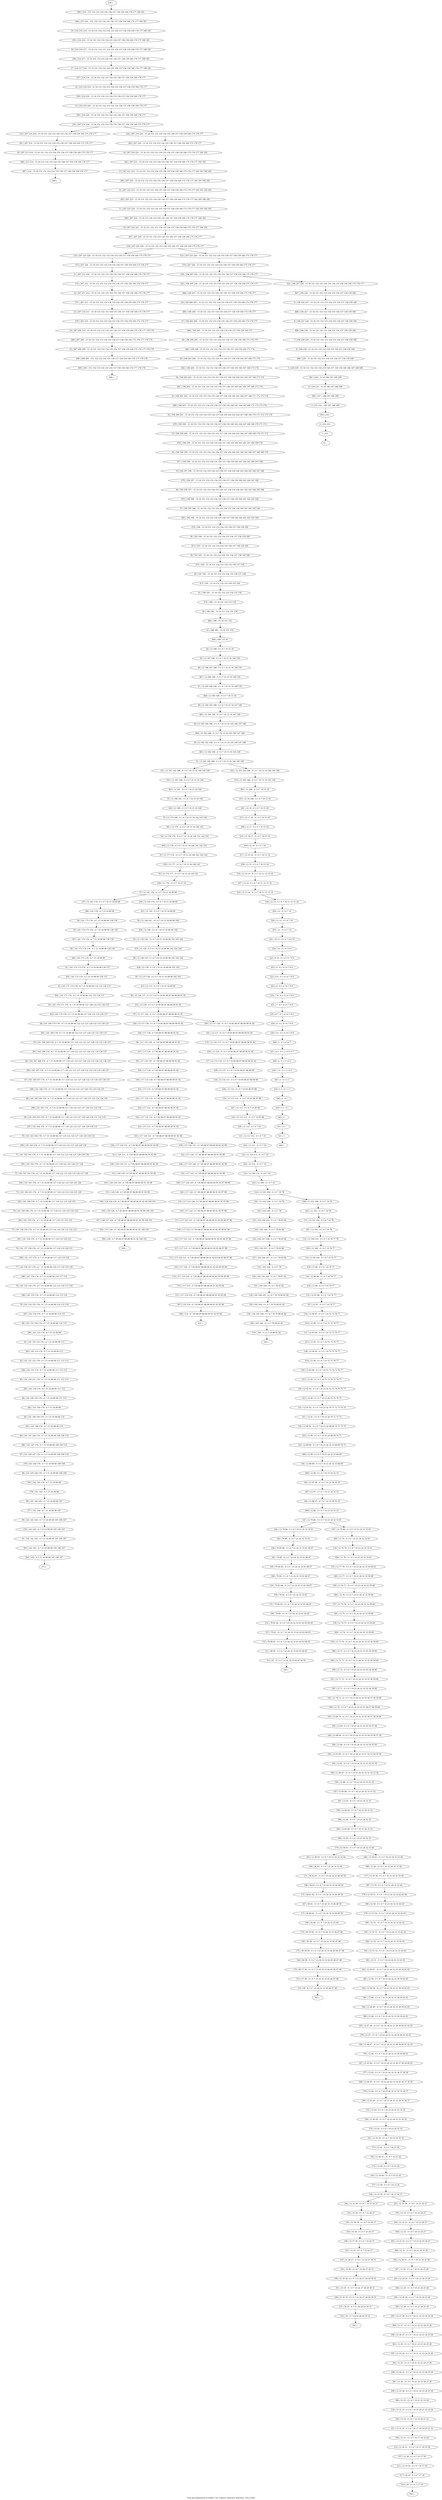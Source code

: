 digraph G {
graph [label="Tree-decomposition of width 3 for register allocator (function _test_start)"]
0[label="0 | : "];
1[label="1 | 233 : "];
2[label="2 | 232 233 : "];
3[label="3 | 231 232 : 186 187 188 189 "];
4[label="4 | 230 231 : 15 16 186 187 188 189 "];
5[label="5 | 229 230 : 15 16 151 152 153 154 155 156 157 158 159 160 186 187 188 189 "];
6[label="6 | 194 229 : 15 16 151 152 153 154 155 156 157 158 159 160 "];
7[label="7 | 194 228 229 : 15 16 151 152 153 154 155 156 157 158 159 160 "];
8[label="8 | 194 227 228 : 15 16 151 152 153 154 155 156 157 158 159 160 "];
9[label="9 | 194 226 227 : 15 16 151 152 153 154 155 156 157 158 159 160 "];
10[label="10 | 207 224 225 : 15 16 151 152 153 154 155 156 157 158 159 160 175 176 177 184 185 "];
11[label="11 | 207 223 224 : 15 16 151 152 153 154 155 156 157 158 159 160 175 176 177 182 183 184 185 "];
12[label="12 | 207 222 223 : 15 16 151 152 153 154 155 156 157 158 159 160 175 176 177 182 183 184 185 "];
13[label="13 | 207 221 222 : 15 16 151 152 153 154 155 156 157 158 159 160 175 176 177 182 183 184 185 "];
14[label="14 | 207 220 221 : 15 16 151 152 153 154 155 156 157 158 159 160 175 176 177 182 183 "];
15[label="15 | 214 219 220 : 15 16 151 152 153 154 155 156 157 158 159 160 176 177 "];
16[label="16 | 214 218 219 : 15 16 151 152 153 154 155 156 157 158 159 160 176 177 "];
17[label="17 | 214 217 218 : 15 16 151 152 153 154 155 156 157 158 159 160 176 177 180 181 "];
18[label="18 | 214 216 217 : 15 16 151 152 153 154 155 156 157 158 159 160 176 177 180 181 "];
19[label="19 | 214 215 216 : 15 16 151 152 153 154 155 156 157 158 159 160 176 177 180 181 "];
20[label="20 | 207 213 214 : 15 16 151 152 153 154 155 156 157 158 159 160 175 176 177 "];
21[label="21 | 207 212 226 : 15 16 151 152 153 154 155 156 157 158 159 160 175 176 177 "];
22[label="22 | 207 211 212 : 15 16 151 152 153 154 155 156 157 158 159 160 175 176 177 "];
23[label="23 | 207 210 211 : 15 16 151 152 153 154 155 156 157 158 159 160 175 176 177 "];
24[label="24 | 207 209 210 : 15 16 151 152 153 154 155 156 157 158 159 160 175 176 177 178 179 "];
25[label="25 | 207 208 209 : 15 16 151 152 153 154 155 156 157 158 159 160 175 176 177 178 179 "];
26[label="26 | 194 206 207 : 15 16 151 152 153 154 155 156 157 158 159 160 175 176 177 "];
27[label="27 | 194 205 206 : 15 16 151 152 153 154 155 156 157 158 159 160 175 176 177 "];
28[label="28 | 194 204 205 : 15 16 151 152 153 154 155 156 157 158 159 160 173 174 175 "];
29[label="29 | 194 203 204 : 15 16 151 152 153 154 155 156 157 158 159 160 167 168 173 174 "];
30[label="30 | 194 202 203 : 15 16 151 152 153 154 155 156 157 158 159 160 163 164 167 168 173 174 "];
31[label="31 | 194 201 202 : 15 16 151 152 153 154 155 156 157 158 159 160 163 164 167 168 171 172 173 174 "];
32[label="32 | 194 200 201 : 15 16 151 152 153 154 155 156 157 158 159 160 163 164 167 168 169 170 171 172 173 174 "];
33[label="33 | 194 199 200 : 15 16 151 152 153 154 155 156 157 158 159 160 163 164 167 168 169 170 171 172 "];
34[label="34 | 194 198 199 : 15 16 151 152 153 154 155 156 157 158 159 160 163 164 165 166 167 168 169 170 "];
35[label="35 | 194 197 198 : 15 16 151 152 153 154 155 156 157 158 159 160 163 164 165 166 167 168 "];
36[label="36 | 194 196 197 : 15 16 151 152 153 154 155 156 157 158 159 160 161 162 163 164 165 166 "];
37[label="37 | 194 195 196 : 15 16 151 152 153 154 155 156 157 158 159 160 161 162 163 164 "];
38[label="38 | 193 194 : 15 16 151 152 153 154 155 156 157 158 159 160 "];
39[label="39 | 192 193 : 15 16 151 152 153 154 155 156 157 158 159 160 "];
40[label="40 | 191 192 : 15 16 151 152 153 154 155 156 157 158 "];
41[label="41 | 190 191 : 15 16 151 152 153 154 155 156 "];
42[label="42 | 189 190 : 15 16 151 152 153 154 "];
43[label="43 | 188 189 : 15 16 151 152 "];
44[label="44 | 12 188 : 0 1 6 7 10 15 16 "];
45[label="45 | 12 187 188 : 0 1 6 7 10 15 16 149 150 "];
46[label="46 | 12 186 187 188 : 0 1 6 7 10 15 16 149 150 "];
47[label="47 | 12 185 186 188 : 0 1 6 7 10 15 16 149 150 "];
48[label="48 | 12 184 185 188 : 0 1 6 7 10 15 16 147 148 "];
49[label="49 | 12 183 184 188 : 0 1 6 7 10 15 16 145 146 147 148 "];
50[label="50 | 12 182 183 188 : 0 1 6 7 10 15 16 145 146 147 148 "];
51[label="51 | 12 181 182 188 : 0 1 6 7 10 15 16 144 145 146 "];
52[label="52 | 12 180 181 : 0 1 6 7 10 15 16 144 "];
53[label="53 | 12 179 180 : 0 1 6 7 10 15 16 142 143 144 "];
54[label="54 | 12 178 179 : 0 1 6 7 10 15 16 140 141 142 143 "];
55[label="55 | 12 177 178 : 0 1 6 7 10 15 16 140 141 142 143 "];
56[label="56 | 12 176 177 : 0 1 6 7 10 15 16 140 141 "];
57[label="57 | 12 141 176 : 0 1 6 7 10 15 16 89 90 "];
58[label="58 | 141 175 176 : 6 7 15 16 89 90 138 139 "];
59[label="59 | 141 174 175 176 : 6 7 15 16 89 90 138 139 "];
60[label="60 | 141 173 174 176 : 6 7 15 16 89 90 138 139 "];
61[label="61 | 141 172 173 176 : 6 7 15 16 89 90 136 137 "];
62[label="62 | 141 171 172 176 : 6 7 15 16 89 90 132 133 136 137 "];
63[label="63 | 141 170 171 176 : 6 7 15 16 89 90 127 128 132 133 136 137 "];
64[label="64 | 141 169 170 176 : 6 7 15 16 89 90 122 123 127 128 132 133 136 137 "];
65[label="65 | 141 168 169 176 : 6 7 15 16 89 90 117 118 122 123 127 128 132 133 136 137 "];
66[label="66 | 141 167 168 176 : 6 7 15 16 89 90 117 118 122 123 127 128 132 133 134 135 136 137 "];
67[label="67 | 141 166 167 176 : 6 7 15 16 89 90 117 118 122 123 127 128 132 133 134 135 136 137 "];
68[label="68 | 141 165 166 176 : 6 7 15 16 89 90 117 118 122 123 127 128 131 132 133 134 135 "];
69[label="69 | 141 164 165 176 : 6 7 15 16 89 90 117 118 122 123 127 128 129 130 131 132 133 "];
70[label="70 | 141 163 164 176 : 6 7 15 16 89 90 117 118 122 123 127 128 129 130 131 "];
71[label="71 | 141 162 163 176 : 6 7 15 16 89 90 117 118 122 123 126 127 128 129 130 "];
72[label="72 | 141 161 162 176 : 6 7 15 16 89 90 117 118 122 123 124 125 126 127 128 "];
73[label="73 | 141 160 161 176 : 6 7 15 16 89 90 117 118 122 123 124 125 126 "];
74[label="74 | 141 159 160 176 : 6 7 15 16 89 90 117 118 121 122 123 124 125 "];
75[label="75 | 141 158 159 176 : 6 7 15 16 89 90 117 118 119 120 121 122 123 "];
76[label="76 | 141 157 158 176 : 6 7 15 16 89 90 117 118 119 120 121 "];
77[label="77 | 141 156 157 176 : 6 7 15 16 89 90 116 117 118 119 120 "];
78[label="78 | 141 155 156 176 : 6 7 15 16 89 90 114 115 116 117 118 "];
79[label="79 | 141 154 155 176 : 6 7 15 16 89 90 114 115 116 "];
80[label="80 | 141 153 154 176 : 6 7 15 16 89 90 114 115 "];
81[label="81 | 141 152 153 176 : 6 7 15 16 89 90 113 "];
82[label="82 | 141 151 152 176 : 6 7 15 16 89 90 111 112 113 "];
83[label="83 | 141 150 151 176 : 6 7 15 16 89 90 111 112 113 "];
84[label="84 | 141 149 150 176 : 6 7 15 16 89 90 111 112 "];
85[label="85 | 141 148 149 176 : 6 7 15 16 89 90 110 "];
86[label="86 | 141 147 148 176 : 6 7 15 16 89 90 108 109 110 "];
87[label="87 | 141 146 147 176 : 6 7 15 16 89 90 108 109 110 "];
88[label="88 | 141 145 146 176 : 6 7 15 16 89 90 108 109 "];
89[label="89 | 141 144 145 : 6 7 15 16 89 90 107 "];
90[label="90 | 141 143 144 : 6 7 15 16 89 90 105 106 107 "];
91[label="91 | 141 142 143 : 6 7 15 16 89 90 105 106 107 "];
92[label="92 | 12 140 141 : 0 1 6 7 10 15 16 89 90 104 "];
93[label="93 | 12 139 140 : 0 1 6 7 10 15 16 89 90 102 103 104 "];
94[label="94 | 12 138 139 : 0 1 6 7 10 15 16 89 90 102 103 104 "];
95[label="95 | 12 137 138 : 0 1 6 7 10 15 16 89 90 102 103 "];
96[label="96 | 12 136 137 : 0 1 6 7 10 15 16 85 86 87 88 89 90 91 92 "];
97[label="97 | 12 117 136 : 0 1 6 7 10 85 86 87 88 89 90 91 92 "];
98[label="98 | 117 135 136 : 6 7 85 86 87 88 89 90 91 92 "];
99[label="99 | 117 134 135 : 6 7 85 86 87 88 89 90 91 92 "];
100[label="100 | 117 133 134 : 6 7 85 86 87 88 89 90 91 92 "];
101[label="101 | 117 132 133 : 6 7 85 86 87 88 89 90 91 92 "];
102[label="102 | 117 131 132 : 6 7 85 86 87 88 89 90 91 92 "];
103[label="103 | 117 126 131 : 6 7 85 86 87 88 89 90 91 92 99 "];
104[label="104 | 126 130 131 : 6 7 85 86 87 88 89 90 91 92 99 "];
105[label="105 | 126 129 130 : 6 7 85 86 87 88 89 90 91 92 99 "];
106[label="106 | 126 128 129 : 6 7 85 86 87 88 89 90 91 92 99 100 101 "];
107[label="107 | 126 127 128 : 6 7 85 86 87 88 89 90 91 92 99 100 101 "];
108[label="108 | 117 125 126 : 6 7 85 86 87 88 89 90 91 92 99 "];
109[label="109 | 117 124 125 : 6 7 85 86 87 88 89 90 91 92 97 98 99 "];
110[label="110 | 117 123 124 : 6 7 85 86 87 88 89 90 91 92 97 98 "];
111[label="111 | 117 122 123 : 6 7 85 86 87 88 89 90 91 92 95 96 97 98 "];
112[label="112 | 117 121 122 : 6 7 85 86 87 88 89 90 91 92 95 96 97 98 "];
113[label="113 | 117 120 121 : 6 7 85 86 87 88 89 90 91 92 93 94 95 96 97 98 "];
114[label="114 | 117 119 120 : 6 7 85 86 87 88 89 90 91 92 93 94 95 96 "];
115[label="115 | 117 118 119 : 6 7 85 86 87 88 89 90 91 92 93 94 "];
116[label="116 | 12 116 117 : 0 1 6 7 10 85 86 87 88 89 90 91 92 "];
117[label="117 | 12 115 116 : 0 1 6 7 10 85 86 87 88 89 90 91 92 "];
118[label="118 | 12 114 115 : 0 1 6 7 10 85 86 87 88 89 90 "];
119[label="119 | 12 113 114 : 0 1 6 7 10 85 86 87 88 "];
120[label="120 | 12 112 113 : 0 1 6 7 10 85 86 "];
121[label="121 | 12 111 112 : 0 1 6 7 10 "];
122[label="122 | 12 110 111 : 0 1 6 7 10 "];
123[label="123 | 12 109 110 : 0 1 6 7 10 "];
124[label="124 | 12 102 109 : 0 1 6 7 10 78 "];
125[label="125 | 102 108 109 : 0 1 6 7 78 83 84 "];
126[label="126 | 102 107 108 : 0 1 6 7 78 83 84 "];
127[label="127 | 102 106 107 : 0 1 6 7 78 83 84 "];
128[label="128 | 102 105 106 : 0 1 6 7 78 81 82 "];
129[label="129 | 102 104 105 : 0 1 6 7 78 79 80 81 82 "];
130[label="130 | 102 103 104 : 0 1 6 7 78 79 80 81 82 "];
131[label="131 | 12 101 102 : 0 1 6 7 10 78 "];
132[label="132 | 12 100 101 : 0 1 6 7 10 76 77 78 "];
133[label="133 | 12 99 100 : 0 1 6 7 10 76 77 "];
134[label="134 | 12 98 99 : 0 1 6 7 10 76 77 "];
135[label="135 | 12 97 98 : 0 1 6 7 10 76 77 "];
136[label="136 | 12 96 97 : 0 1 6 7 10 72 73 76 77 "];
137[label="137 | 12 95 96 : 0 1 6 7 10 72 73 76 77 "];
138[label="138 | 12 94 95 : 0 1 6 7 10 72 73 76 77 "];
139[label="139 | 12 93 94 : 0 1 6 7 10 72 73 74 75 76 77 "];
140[label="140 | 12 92 93 : 0 1 6 7 10 23 24 72 73 74 75 76 77 "];
141[label="141 | 12 91 92 : 0 1 6 7 10 23 24 70 71 72 73 74 75 "];
142[label="142 | 12 90 91 : 0 1 6 7 10 23 24 68 69 70 71 72 73 "];
143[label="143 | 12 89 90 : 0 1 6 7 10 23 24 32 33 68 69 70 71 "];
144[label="144 | 12 88 89 : 0 1 6 7 10 23 24 32 33 68 69 "];
145[label="145 | 12 87 88 : 0 1 6 7 10 23 24 32 33 "];
146[label="146 | 12 86 87 : 0 1 6 7 10 23 24 32 33 "];
147[label="147 | 12 79 86 : 0 1 6 7 10 23 24 32 33 61 "];
148[label="148 | 79 85 86 : 0 1 6 7 23 24 32 33 61 66 67 "];
149[label="149 | 79 84 85 : 0 1 6 7 23 24 32 33 61 66 67 "];
150[label="150 | 79 83 84 : 0 1 6 7 23 24 32 33 61 66 67 "];
151[label="151 | 79 82 83 : 0 1 6 7 23 24 32 33 61 64 65 "];
152[label="152 | 79 81 82 : 0 1 6 7 23 24 32 33 61 62 63 64 65 "];
153[label="153 | 79 80 81 : 0 1 6 7 23 24 32 33 61 62 63 64 65 "];
154[label="154 | 12 78 79 : 0 1 6 7 10 23 24 32 33 61 "];
155[label="155 | 12 77 78 : 0 1 6 7 10 23 24 32 33 59 60 61 "];
156[label="156 | 12 76 77 : 0 1 6 7 10 23 24 32 33 59 60 "];
157[label="157 | 12 75 76 : 0 1 6 7 10 23 24 32 33 59 60 "];
158[label="158 | 12 74 75 : 0 1 6 7 10 23 24 32 33 59 60 "];
159[label="159 | 12 73 74 : 0 1 6 7 10 23 24 32 33 55 56 59 60 "];
160[label="160 | 12 72 73 : 0 1 6 7 10 23 24 32 33 55 56 59 60 "];
161[label="161 | 12 71 72 : 0 1 6 7 10 23 24 32 33 55 56 59 60 "];
162[label="162 | 12 70 71 : 0 1 6 7 10 23 24 32 33 55 56 57 58 59 60 "];
163[label="163 | 12 69 70 : 0 1 6 7 10 23 24 32 33 55 56 57 58 59 60 "];
164[label="164 | 12 68 69 : 0 1 6 7 10 23 24 32 33 53 54 55 56 57 58 "];
165[label="165 | 12 67 68 : 0 1 6 7 10 23 24 32 33 51 52 53 54 55 56 "];
166[label="166 | 12 66 67 : 0 1 6 7 10 23 24 32 33 51 52 53 54 "];
167[label="167 | 12 65 66 : 0 1 6 7 10 23 24 32 33 51 52 "];
168[label="168 | 12 64 65 : 0 1 6 7 10 23 24 32 33 "];
169[label="169 | 12 63 64 : 0 1 6 7 10 23 24 32 33 "];
170[label="170 | 12 56 63 : 0 1 6 7 10 23 24 32 33 44 "];
171[label="171 | 56 62 63 : 0 1 6 7 23 24 32 33 44 49 50 "];
172[label="172 | 56 61 62 : 0 1 6 7 23 24 32 33 44 49 50 "];
173[label="173 | 56 60 61 : 0 1 6 7 23 24 32 33 44 49 50 "];
174[label="174 | 56 59 60 : 0 1 6 7 23 24 32 33 44 47 48 "];
175[label="175 | 56 58 59 : 0 1 6 7 23 24 32 33 44 45 46 47 48 "];
176[label="176 | 56 57 58 : 0 1 6 7 23 24 32 33 44 45 46 47 48 "];
177[label="177 | 12 55 56 : 0 1 6 7 10 23 24 32 33 44 "];
178[label="178 | 12 54 55 : 0 1 6 7 10 23 24 32 33 42 43 44 "];
179[label="179 | 12 53 54 : 0 1 6 7 10 23 24 32 33 42 43 "];
180[label="180 | 12 52 53 : 0 1 6 7 10 23 24 32 33 42 43 "];
181[label="181 | 12 51 52 : 0 1 6 7 10 23 24 32 33 42 43 "];
182[label="182 | 12 50 51 : 0 1 6 7 10 23 24 32 33 38 39 42 43 "];
183[label="183 | 12 49 50 : 0 1 6 7 10 23 24 32 33 38 39 42 43 "];
184[label="184 | 12 48 49 : 0 1 6 7 10 23 24 32 33 38 39 42 43 "];
185[label="185 | 12 47 48 : 0 1 6 7 10 23 24 32 33 38 39 40 41 42 43 "];
186[label="186 | 12 46 47 : 0 1 6 7 10 23 24 32 33 38 39 40 41 42 43 "];
187[label="187 | 12 45 46 : 0 1 6 7 10 23 24 32 33 36 37 38 39 40 41 "];
188[label="188 | 12 44 45 : 0 1 6 7 10 23 24 32 33 34 35 36 37 38 39 "];
189[label="189 | 12 43 44 : 0 1 6 7 10 23 24 32 33 34 35 36 37 "];
190[label="190 | 12 42 43 : 0 1 6 7 10 23 24 32 33 34 35 "];
191[label="191 | 12 41 42 : 0 1 6 7 10 23 24 32 33 "];
192[label="192 | 12 40 41 : 0 1 6 7 10 23 24 "];
193[label="193 | 12 39 40 : 0 1 6 7 10 23 24 "];
194[label="194 | 12 33 39 : 0 1 6 7 10 23 24 27 "];
195[label="195 | 33 38 39 : 0 1 6 7 23 24 27 "];
196[label="196 | 33 37 38 : 0 1 6 7 23 24 27 "];
197[label="197 | 33 36 37 : 0 1 6 7 23 24 27 30 31 "];
198[label="198 | 33 35 36 : 0 1 6 7 23 24 27 28 29 30 31 "];
199[label="199 | 33 34 35 : 0 1 6 7 23 24 27 28 29 30 31 "];
200[label="200 | 12 32 33 : 0 1 6 7 10 23 24 27 "];
201[label="201 | 12 31 32 : 0 1 6 7 10 23 24 25 26 27 "];
202[label="202 | 12 30 31 : 0 1 6 7 10 23 24 25 26 "];
203[label="203 | 12 29 30 : 0 1 6 7 10 23 24 25 26 "];
204[label="204 | 12 28 29 : 0 1 6 7 10 23 24 25 26 "];
205[label="205 | 12 27 28 : 0 1 6 7 10 21 22 23 24 25 26 "];
206[label="206 | 12 26 27 : 0 1 6 7 10 21 22 23 24 25 26 "];
207[label="207 | 12 25 26 : 0 1 6 7 10 21 22 23 24 25 26 "];
208[label="208 | 12 24 25 : 0 1 6 7 10 21 22 23 24 25 26 "];
209[label="209 | 12 23 24 : 0 1 6 7 10 21 22 23 24 25 26 "];
210[label="210 | 12 22 23 : 0 1 6 7 10 19 20 21 22 23 24 "];
211[label="211 | 12 21 22 : 0 1 6 7 10 17 18 19 20 21 22 "];
212[label="212 | 12 20 21 : 0 1 6 7 10 17 18 19 20 "];
213[label="213 | 12 19 20 : 0 1 6 7 10 17 18 "];
214[label="214 | 12 18 188 : 0 1 6 7 10 15 16 "];
215[label="215 | 12 17 18 : 0 1 6 7 10 15 16 "];
216[label="216 | 12 16 17 : 0 1 6 7 10 15 16 "];
217[label="217 | 12 15 16 : 0 1 6 7 10 13 14 "];
218[label="218 | 12 14 15 : 0 1 6 7 10 11 12 13 14 "];
219[label="219 | 12 13 14 : 0 1 6 7 10 11 12 13 14 "];
220[label="220 | 11 12 : 0 1 6 7 10 "];
221[label="221 | 10 11 : 0 1 6 7 8 9 10 "];
222[label="222 | 9 10 : 0 1 4 5 6 7 8 9 "];
223[label="223 | 8 9 : 0 1 4 5 6 7 8 9 "];
224[label="224 | 7 8 : 0 1 4 5 6 7 8 9 "];
225[label="225 | 6 7 : 0 1 4 5 6 7 8 9 "];
226[label="226 | 5 6 : 0 1 4 5 6 7 8 9 "];
227[label="227 | 4 5 : 0 1 2 3 4 5 6 7 "];
228[label="228 | 3 4 : 0 1 2 3 4 5 "];
229[label="229 | 2 3 : 0 1 2 3 "];
230[label="230 | 1 2 : 0 1 "];
231[label="231 | 0 1 : "];
232[label="232 | 207 214 220 : 15 16 151 152 153 154 155 156 157 158 159 160 175 176 177 "];
233[label="233 | 207 214 220 : 15 16 151 152 153 154 155 156 157 158 159 160 175 176 177 "];
234[label="234 | 207 225 226 : 15 16 151 152 153 154 155 156 157 158 159 160 175 176 177 "];
235[label="235 | 207 225 226 : 15 16 151 152 153 154 155 156 157 158 159 160 175 176 177 "];
236[label="236 | 194 207 226 : 15 16 151 152 153 154 155 156 157 158 159 160 175 176 177 "];
237[label="237 | 12 141 176 : 0 1 6 7 10 15 16 89 90 "];
238[label="238 | 117 126 131 : 6 7 85 86 87 88 89 90 91 92 99 "];
239[label="239 | 117 126 131 : 6 7 85 86 87 88 89 90 91 92 99 "];
240[label="240 | 12 117 136 : 0 1 6 7 10 85 86 87 88 89 90 91 92 "];
241[label="241 | 12 102 109 : 0 1 6 7 10 78 "];
242[label="242 | 12 79 86 : 0 1 6 7 10 23 24 32 33 61 "];
243[label="243 | 12 56 63 : 0 1 6 7 10 23 24 32 33 44 "];
244[label="244 | 12 33 39 : 0 1 6 7 10 23 24 27 "];
245[label="245 | 12 33 39 : 0 1 6 7 10 23 24 27 "];
246[label="246 | 12 56 63 : 0 1 6 7 10 23 24 32 33 44 "];
247[label="247 | 12 79 86 : 0 1 6 7 10 23 24 32 33 61 "];
248[label="248 | 12 102 109 : 0 1 6 7 10 78 "];
249[label="249 | 12 117 136 : 0 1 6 7 10 85 86 87 88 89 90 91 92 "];
250[label="250 | 12 141 176 : 0 1 6 7 10 15 16 89 90 "];
251[label="251 | 12 181 182 188 : 0 1 6 7 10 15 16 144 145 146 "];
252[label="252 | 12 181 182 188 : 0 1 6 7 10 15 16 144 145 146 "];
253[label="253 | 194 207 226 : 15 16 151 152 153 154 155 156 157 158 159 160 175 176 177 "];
254[label="254 | : "];
255[label="255 | 214 216 : 15 16 151 152 153 154 155 156 157 158 159 160 176 177 180 181 "];
256[label="256 | 214 217 : 15 16 151 152 153 154 155 156 157 158 159 160 176 177 180 181 "];
257[label="257 | 214 218 : 15 16 151 152 153 154 155 156 157 158 159 160 176 177 "];
258[label="258 | 214 219 : 15 16 151 152 153 154 155 156 157 158 159 160 176 177 "];
259[label="259 | 214 220 : 15 16 151 152 153 154 155 156 157 158 159 160 176 177 "];
260[label="260 | : "];
261[label="261 | 207 214 : 15 16 151 152 153 154 155 156 157 158 159 160 175 176 177 "];
262[label="262 | 207 220 : 15 16 151 152 153 154 155 156 157 158 159 160 175 176 177 "];
263[label="263 | 207 221 : 15 16 151 152 153 154 155 156 157 158 159 160 175 176 177 182 183 "];
264[label="264 | 207 222 : 15 16 151 152 153 154 155 156 157 158 159 160 175 176 177 182 183 184 185 "];
265[label="265 | 207 223 : 15 16 151 152 153 154 155 156 157 158 159 160 175 176 177 182 183 184 185 "];
266[label="266 | 207 224 : 15 16 151 152 153 154 155 156 157 158 159 160 175 176 177 184 185 "];
267[label="267 | 207 225 : 15 16 151 152 153 154 155 156 157 158 159 160 175 176 177 "];
268[label="268 | : "];
269[label="269 | 207 209 : 15 16 151 152 153 154 155 156 157 158 159 160 175 176 177 178 179 "];
270[label="270 | 207 210 : 15 16 151 152 153 154 155 156 157 158 159 160 175 176 177 "];
271[label="271 | 207 211 : 15 16 151 152 153 154 155 156 157 158 159 160 175 176 177 "];
272[label="272 | 207 212 : 15 16 151 152 153 154 155 156 157 158 159 160 175 176 177 "];
273[label="273 | 207 226 : 15 16 151 152 153 154 155 156 157 158 159 160 175 176 177 "];
274[label="274 | 207 226 : 15 16 151 152 153 154 155 156 157 158 159 160 175 176 177 "];
275[label="275 | : "];
276[label="276 | 141 143 : 6 7 15 16 89 90 105 106 107 "];
277[label="277 | 141 144 : 6 7 15 16 89 90 107 "];
278[label="278 | 141 145 : 6 7 15 16 89 90 "];
279[label="279 | 141 146 176 : 6 7 15 16 89 90 108 109 "];
280[label="280 | 141 147 176 : 6 7 15 16 89 90 108 109 110 "];
281[label="281 | 141 148 176 : 6 7 15 16 89 90 110 "];
282[label="282 | 141 149 176 : 6 7 15 16 89 90 "];
283[label="283 | 141 150 176 : 6 7 15 16 89 90 111 112 "];
284[label="284 | 141 151 176 : 6 7 15 16 89 90 111 112 113 "];
285[label="285 | 141 152 176 : 6 7 15 16 89 90 113 "];
286[label="286 | 141 153 176 : 6 7 15 16 89 90 "];
287[label="287 | 141 154 176 : 6 7 15 16 89 90 114 115 "];
288[label="288 | 141 155 176 : 6 7 15 16 89 90 114 115 116 "];
289[label="289 | 141 156 176 : 6 7 15 16 89 90 116 117 118 "];
290[label="290 | 141 157 176 : 6 7 15 16 89 90 117 118 119 120 "];
291[label="291 | 141 158 176 : 6 7 15 16 89 90 117 118 119 120 121 "];
292[label="292 | 141 159 176 : 6 7 15 16 89 90 117 118 121 122 123 "];
293[label="293 | 141 160 176 : 6 7 15 16 89 90 117 118 122 123 124 125 "];
294[label="294 | 141 161 176 : 6 7 15 16 89 90 117 118 122 123 124 125 126 "];
295[label="295 | 141 162 176 : 6 7 15 16 89 90 117 118 122 123 126 127 128 "];
296[label="296 | 141 163 176 : 6 7 15 16 89 90 117 118 122 123 127 128 129 130 "];
297[label="297 | 141 164 176 : 6 7 15 16 89 90 117 118 122 123 127 128 129 130 131 "];
298[label="298 | 141 165 176 : 6 7 15 16 89 90 117 118 122 123 127 128 131 132 133 "];
299[label="299 | 141 166 176 : 6 7 15 16 89 90 117 118 122 123 127 128 132 133 134 135 "];
300[label="300 | 141 167 176 : 6 7 15 16 89 90 117 118 122 123 127 128 132 133 134 135 136 137 "];
301[label="301 | 141 168 176 : 6 7 15 16 89 90 117 118 122 123 127 128 132 133 136 137 "];
302[label="302 | 141 169 176 : 6 7 15 16 89 90 122 123 127 128 132 133 136 137 "];
303[label="303 | 141 170 176 : 6 7 15 16 89 90 127 128 132 133 136 137 "];
304[label="304 | 141 171 176 : 6 7 15 16 89 90 132 133 136 137 "];
305[label="305 | 141 172 176 : 6 7 15 16 89 90 136 137 "];
306[label="306 | 141 173 176 : 6 7 15 16 89 90 "];
307[label="307 | 141 174 176 : 6 7 15 16 89 90 138 139 "];
308[label="308 | 141 176 : 6 7 15 16 89 90 "];
309[label="309 | : "];
310[label="310 | 126 128 : 6 7 85 86 87 88 89 90 91 92 99 100 101 "];
311[label="311 | 126 129 : 6 7 85 86 87 88 89 90 91 92 99 "];
312[label="312 | 126 130 : 6 7 85 86 87 88 89 90 91 92 99 "];
313[label="313 | 126 131 : 6 7 85 86 87 88 89 90 91 92 99 "];
314[label="314 | : "];
315[label="315 | 117 119 : 6 7 85 86 87 88 89 90 91 92 93 94 "];
316[label="316 | 117 120 : 6 7 85 86 87 88 89 90 91 92 93 94 95 96 "];
317[label="317 | 117 121 : 6 7 85 86 87 88 89 90 91 92 95 96 97 98 "];
318[label="318 | 117 122 : 6 7 85 86 87 88 89 90 91 92 95 96 97 98 "];
319[label="319 | 117 123 : 6 7 85 86 87 88 89 90 91 92 97 98 "];
320[label="320 | 117 124 : 6 7 85 86 87 88 89 90 91 92 97 98 "];
321[label="321 | 117 125 : 6 7 85 86 87 88 89 90 91 92 99 "];
322[label="322 | 117 126 : 6 7 85 86 87 88 89 90 91 92 99 "];
323[label="323 | 117 131 : 6 7 85 86 87 88 89 90 91 92 "];
324[label="324 | 117 132 : 6 7 85 86 87 88 89 90 91 92 "];
325[label="325 | 117 133 : 6 7 85 86 87 88 89 90 91 92 "];
326[label="326 | 117 134 : 6 7 85 86 87 88 89 90 91 92 "];
327[label="327 | 117 135 : 6 7 85 86 87 88 89 90 91 92 "];
328[label="328 | 117 136 : 6 7 85 86 87 88 89 90 91 92 "];
329[label="329 | : "];
330[label="330 | 102 104 : 0 1 6 7 78 79 80 81 82 "];
331[label="331 | 102 105 : 0 1 6 7 78 81 82 "];
332[label="332 | 102 106 : 0 1 6 7 78 "];
333[label="333 | 102 107 : 0 1 6 7 78 83 84 "];
334[label="334 | 102 108 : 0 1 6 7 78 83 84 "];
335[label="335 | 102 109 : 0 1 6 7 78 "];
336[label="336 | : "];
337[label="337 | 79 81 : 0 1 6 7 23 24 32 33 61 62 63 64 65 "];
338[label="338 | 79 82 : 0 1 6 7 23 24 32 33 61 64 65 "];
339[label="339 | 79 83 : 0 1 6 7 23 24 32 33 61 "];
340[label="340 | 79 84 : 0 1 6 7 23 24 32 33 61 66 67 "];
341[label="341 | 79 85 : 0 1 6 7 23 24 32 33 61 66 67 "];
342[label="342 | 79 86 : 0 1 6 7 23 24 32 33 61 "];
343[label="343 | : "];
344[label="344 | 56 58 : 0 1 6 7 23 24 32 33 44 45 46 47 48 "];
345[label="345 | 56 59 : 0 1 6 7 23 24 32 33 44 47 48 "];
346[label="346 | 56 60 : 0 1 6 7 23 24 32 33 44 "];
347[label="347 | 56 61 : 0 1 6 7 23 24 32 33 44 49 50 "];
348[label="348 | 56 62 : 0 1 6 7 23 24 32 33 44 49 50 "];
349[label="349 | 56 63 : 0 1 6 7 23 24 32 33 44 "];
350[label="350 | : "];
351[label="351 | 33 35 : 0 1 6 7 23 24 27 28 29 30 31 "];
352[label="352 | 33 36 : 0 1 6 7 23 24 27 30 31 "];
353[label="353 | 33 37 : 0 1 6 7 23 24 27 "];
354[label="354 | 33 38 : 0 1 6 7 23 24 27 "];
355[label="355 | 33 39 : 0 1 6 7 23 24 27 "];
356[label="356 | : "];
357[label="357 | 12 20 : 0 1 6 7 10 17 18 "];
358[label="358 | 12 21 : 0 1 6 7 10 17 18 19 20 "];
359[label="359 | 12 22 : 0 1 6 7 10 19 20 21 22 "];
360[label="360 | 12 23 : 0 1 6 7 10 21 22 23 24 "];
361[label="361 | 12 24 : 0 1 6 7 10 21 22 23 24 25 26 "];
362[label="362 | 12 25 : 0 1 6 7 10 21 22 23 24 25 26 "];
363[label="363 | 12 26 : 0 1 6 7 10 21 22 23 24 25 26 "];
364[label="364 | 12 27 : 0 1 6 7 10 21 22 23 24 25 26 "];
365[label="365 | 12 28 : 0 1 6 7 10 23 24 25 26 "];
366[label="366 | 12 29 : 0 1 6 7 10 23 24 25 26 "];
367[label="367 | 12 30 : 0 1 6 7 10 23 24 25 26 "];
368[label="368 | 12 31 : 0 1 6 7 10 23 24 25 26 "];
369[label="369 | 12 32 : 0 1 6 7 10 23 24 27 "];
370[label="370 | 12 33 : 0 1 6 7 10 23 24 27 "];
371[label="371 | 12 39 : 0 1 6 7 10 23 24 "];
372[label="372 | 12 40 : 0 1 6 7 10 23 24 "];
373[label="373 | 12 41 : 0 1 6 7 10 23 24 "];
374[label="374 | 12 42 : 0 1 6 7 10 23 24 32 33 "];
375[label="375 | 12 43 : 0 1 6 7 10 23 24 32 33 34 35 "];
376[label="376 | 12 44 : 0 1 6 7 10 23 24 32 33 34 35 36 37 "];
377[label="377 | 12 45 : 0 1 6 7 10 23 24 32 33 36 37 38 39 "];
378[label="378 | 12 46 : 0 1 6 7 10 23 24 32 33 38 39 40 41 "];
379[label="379 | 12 47 : 0 1 6 7 10 23 24 32 33 38 39 40 41 42 43 "];
380[label="380 | 12 48 : 0 1 6 7 10 23 24 32 33 38 39 42 43 "];
381[label="381 | 12 49 : 0 1 6 7 10 23 24 32 33 38 39 42 43 "];
382[label="382 | 12 50 : 0 1 6 7 10 23 24 32 33 38 39 42 43 "];
383[label="383 | 12 51 : 0 1 6 7 10 23 24 32 33 42 43 "];
384[label="384 | 12 52 : 0 1 6 7 10 23 24 32 33 42 43 "];
385[label="385 | 12 53 : 0 1 6 7 10 23 24 32 33 42 43 "];
386[label="386 | 12 54 : 0 1 6 7 10 23 24 32 33 42 43 "];
387[label="387 | 12 55 : 0 1 6 7 10 23 24 32 33 44 "];
388[label="388 | 12 56 : 0 1 6 7 10 23 24 32 33 44 "];
389[label="389 | 12 63 : 0 1 6 7 10 23 24 32 33 "];
390[label="390 | 12 64 : 0 1 6 7 10 23 24 32 33 "];
391[label="391 | 12 65 : 0 1 6 7 10 23 24 32 33 "];
392[label="392 | 12 66 : 0 1 6 7 10 23 24 32 33 51 52 "];
393[label="393 | 12 67 : 0 1 6 7 10 23 24 32 33 51 52 53 54 "];
394[label="394 | 12 68 : 0 1 6 7 10 23 24 32 33 53 54 55 56 "];
395[label="395 | 12 69 : 0 1 6 7 10 23 24 32 33 55 56 57 58 "];
396[label="396 | 12 70 : 0 1 6 7 10 23 24 32 33 55 56 57 58 59 60 "];
397[label="397 | 12 71 : 0 1 6 7 10 23 24 32 33 55 56 59 60 "];
398[label="398 | 12 72 : 0 1 6 7 10 23 24 32 33 55 56 59 60 "];
399[label="399 | 12 73 : 0 1 6 7 10 23 24 32 33 55 56 59 60 "];
400[label="400 | 12 74 : 0 1 6 7 10 23 24 32 33 59 60 "];
401[label="401 | 12 75 : 0 1 6 7 10 23 24 32 33 59 60 "];
402[label="402 | 12 76 : 0 1 6 7 10 23 24 32 33 59 60 "];
403[label="403 | 12 77 : 0 1 6 7 10 23 24 32 33 59 60 "];
404[label="404 | 12 78 : 0 1 6 7 10 23 24 32 33 61 "];
405[label="405 | 12 79 : 0 1 6 7 10 23 24 32 33 61 "];
406[label="406 | 12 86 : 0 1 6 7 10 23 24 32 33 "];
407[label="407 | 12 87 : 0 1 6 7 10 23 24 32 33 "];
408[label="408 | 12 88 : 0 1 6 7 10 23 24 32 33 "];
409[label="409 | 12 89 : 0 1 6 7 10 23 24 32 33 68 69 "];
410[label="410 | 12 90 : 0 1 6 7 10 23 24 68 69 70 71 "];
411[label="411 | 12 91 : 0 1 6 7 10 23 24 70 71 72 73 "];
412[label="412 | 12 92 : 0 1 6 7 10 23 24 72 73 74 75 "];
413[label="413 | 12 93 : 0 1 6 7 10 72 73 74 75 76 77 "];
414[label="414 | 12 94 : 0 1 6 7 10 72 73 76 77 "];
415[label="415 | 12 95 : 0 1 6 7 10 72 73 76 77 "];
416[label="416 | 12 96 : 0 1 6 7 10 72 73 76 77 "];
417[label="417 | 12 97 : 0 1 6 7 10 76 77 "];
418[label="418 | 12 98 : 0 1 6 7 10 76 77 "];
419[label="419 | 12 99 : 0 1 6 7 10 76 77 "];
420[label="420 | 12 100 : 0 1 6 7 10 76 77 "];
421[label="421 | 12 101 : 0 1 6 7 10 78 "];
422[label="422 | 12 102 : 0 1 6 7 10 78 "];
423[label="423 | 12 109 : 0 1 6 7 10 "];
424[label="424 | 12 110 : 0 1 6 7 10 "];
425[label="425 | 12 111 : 0 1 6 7 10 "];
426[label="426 | 12 112 : 0 1 6 7 10 "];
427[label="427 | 12 113 : 0 1 6 7 10 85 86 "];
428[label="428 | 12 114 : 0 1 6 7 10 85 86 87 88 "];
429[label="429 | 12 115 : 0 1 6 7 10 85 86 87 88 89 90 "];
430[label="430 | 12 116 : 0 1 6 7 10 85 86 87 88 89 90 91 92 "];
431[label="431 | 12 117 : 0 1 6 7 10 85 86 87 88 89 90 91 92 "];
432[label="432 | 12 136 : 0 1 6 7 10 85 86 87 88 89 90 91 92 "];
433[label="433 | 12 137 : 0 1 6 7 10 15 16 89 90 "];
434[label="434 | 12 138 : 0 1 6 7 10 15 16 89 90 102 103 "];
435[label="435 | 12 139 : 0 1 6 7 10 15 16 89 90 102 103 104 "];
436[label="436 | 12 140 : 0 1 6 7 10 15 16 89 90 104 "];
437[label="437 | 12 141 : 0 1 6 7 10 15 16 89 90 "];
438[label="438 | 12 176 : 0 1 6 7 10 15 16 "];
439[label="439 | 12 177 : 0 1 6 7 10 15 16 140 141 "];
440[label="440 | 12 178 : 0 1 6 7 10 15 16 140 141 142 143 "];
441[label="441 | 12 179 : 0 1 6 7 10 15 16 142 143 "];
442[label="442 | 12 180 : 0 1 6 7 10 15 16 144 "];
443[label="443 | 12 181 : 0 1 6 7 10 15 16 144 "];
444[label="444 | : "];
445[label="445 | 1 : "];
446[label="446 | 2 : 0 1 "];
447[label="447 | 3 : 0 1 2 3 "];
448[label="448 | 4 : 0 1 2 3 4 5 "];
449[label="449 | 5 : 0 1 4 5 6 7 "];
450[label="450 | 6 : 0 1 4 5 6 7 8 9 "];
451[label="451 | 7 : 0 1 4 5 6 7 8 9 "];
452[label="452 | 8 : 0 1 4 5 6 7 8 9 "];
453[label="453 | 9 : 0 1 4 5 6 7 8 9 "];
454[label="454 | 10 : 0 1 6 7 8 9 "];
455[label="455 | 11 : 0 1 6 7 10 "];
456[label="456 | 12 : 0 1 6 7 10 "];
457[label="457 | 12 14 : 0 1 6 7 10 11 12 13 14 "];
458[label="458 | 12 15 : 0 1 6 7 10 13 14 "];
459[label="459 | 12 16 : 0 1 6 7 10 "];
460[label="460 | 12 17 : 0 1 6 7 10 15 16 "];
461[label="461 | 12 18 : 0 1 6 7 10 15 16 "];
462[label="462 | 12 188 : 0 1 6 7 10 15 16 "];
463[label="463 | 12 182 188 : 0 1 6 7 10 15 16 145 146 "];
464[label="464 | 12 183 188 : 0 1 6 7 10 15 16 145 146 147 148 "];
465[label="465 | 12 184 188 : 0 1 6 7 10 15 16 147 148 "];
466[label="466 | 12 185 188 : 0 1 6 7 10 15 16 "];
467[label="467 | 12 186 188 : 0 1 6 7 10 15 16 149 150 "];
468[label="468 | 188 : 15 16 "];
469[label="469 | 189 : 15 16 151 152 "];
470[label="470 | 190 : 15 16 151 152 153 154 "];
471[label="471 | 191 : 15 16 151 152 153 154 155 156 "];
472[label="472 | 192 : 15 16 151 152 153 154 155 156 157 158 "];
473[label="473 | 193 : 15 16 151 152 153 154 155 156 157 158 159 160 "];
474[label="474 | 194 : 15 16 151 152 153 154 155 156 157 158 159 160 "];
475[label="475 | 194 196 : 15 16 151 152 153 154 155 156 157 158 159 160 161 162 163 164 "];
476[label="476 | 194 197 : 15 16 151 152 153 154 155 156 157 158 159 160 163 164 165 166 "];
477[label="477 | 194 198 : 15 16 151 152 153 154 155 156 157 158 159 160 163 164 165 166 167 168 "];
478[label="478 | 194 199 : 15 16 151 152 153 154 155 156 157 158 159 160 163 164 167 168 169 170 "];
479[label="479 | 194 200 : 15 16 151 152 153 154 155 156 157 158 159 160 163 164 167 168 169 170 171 172 "];
480[label="480 | 194 201 : 15 16 151 152 153 154 155 156 157 158 159 160 163 164 167 168 171 172 173 174 "];
481[label="481 | 194 202 : 15 16 151 152 153 154 155 156 157 158 159 160 163 164 167 168 173 174 "];
482[label="482 | 194 203 : 15 16 151 152 153 154 155 156 157 158 159 160 167 168 173 174 "];
483[label="483 | 194 204 : 15 16 151 152 153 154 155 156 157 158 159 160 173 174 "];
484[label="484 | 194 205 : 15 16 151 152 153 154 155 156 157 158 159 160 175 "];
485[label="485 | 194 206 : 15 16 151 152 153 154 155 156 157 158 159 160 175 176 177 "];
486[label="486 | 194 207 : 15 16 151 152 153 154 155 156 157 158 159 160 175 176 177 "];
487[label="487 | 194 226 : 15 16 151 152 153 154 155 156 157 158 159 160 "];
488[label="488 | 194 227 : 15 16 151 152 153 154 155 156 157 158 159 160 "];
489[label="489 | 194 228 : 15 16 151 152 153 154 155 156 157 158 159 160 "];
490[label="490 | 229 : 15 16 151 152 153 154 155 156 157 158 159 160 "];
491[label="491 | 230 : 15 16 186 187 188 189 "];
492[label="492 | 231 : 186 187 188 189 "];
493[label="493 | 232 : "];
494[label="494 | 215 216 : 151 152 153 154 155 156 157 158 159 160 176 177 180 181 "];
495[label="495 | 216 : 151 152 153 154 155 156 157 158 159 160 176 177 180 181 "];
496[label="496 | 213 214 : 15 16 151 152 153 154 155 156 157 158 159 160 176 177 "];
497[label="497 | 214 : 15 16 151 152 153 154 155 156 157 158 159 160 176 177 "];
498[label="498 | 208 209 : 151 152 153 154 155 156 157 158 159 160 176 177 178 179 "];
499[label="499 | 209 : 151 152 153 154 155 156 157 158 159 160 176 177 178 179 "];
500[label="500 | 194 196 : 15 16 151 152 153 154 155 156 157 158 159 160 161 162 163 164 "];
501[label="501 | 12 181 188 : 0 1 6 7 10 15 16 144 "];
502[label="502 | 141 145 176 : 6 7 15 16 89 90 "];
503[label="503 | 142 143 : 6 7 15 16 89 90 105 106 107 "];
504[label="504 | 143 : 6 7 15 16 89 90 105 106 107 "];
505[label="505 | 127 128 : 6 7 85 86 87 88 89 90 91 92 100 101 "];
506[label="506 | 128 : 6 7 85 86 87 88 89 90 91 92 100 101 "];
507[label="507 | 118 119 : 6 7 85 86 87 88 89 90 91 92 93 94 "];
508[label="508 | 119 : 6 7 85 86 87 88 89 90 91 92 93 94 "];
509[label="509 | 103 104 : 0 1 6 7 79 80 81 82 "];
510[label="510 | 104 : 0 1 6 7 79 80 81 82 "];
511[label="511 | 80 81 : 0 1 6 7 23 24 32 33 62 63 64 65 "];
512[label="512 | 81 : 0 1 6 7 23 24 32 33 62 63 64 65 "];
513[label="513 | 57 58 : 0 1 6 7 23 24 32 33 45 46 47 48 "];
514[label="514 | 58 : 0 1 6 7 23 24 32 33 45 46 47 48 "];
515[label="515 | 34 35 : 6 7 23 24 28 29 30 31 "];
516[label="516 | 35 : 6 7 23 24 28 29 30 31 "];
517[label="517 | 19 20 : 0 1 6 7 17 18 "];
518[label="518 | 20 : 0 1 6 7 17 18 "];
519[label="519 | 12 182 188 : 0 1 6 7 10 15 16 145 146 "];
520[label="520 | 12 14 : 0 1 6 7 10 11 12 13 14 "];
521[label="521 | 1 : "];
522[label="522 | 194 207 226 : 15 16 151 152 153 154 155 156 157 158 159 160 175 176 177 "];
523[label="523 | 207 225 226 : 15 16 151 152 153 154 155 156 157 158 159 160 175 176 177 "];
524[label="524 | 207 214 220 : 15 16 151 152 153 154 155 156 157 158 159 160 175 176 177 "];
44->45 ;
45->46 ;
58->59 ;
57->237 ;
103->238 ;
103->239 ;
97->240 ;
124->241 ;
147->242 ;
170->243 ;
194->244 ;
194->245 ;
170->246 ;
147->247 ;
124->248 ;
97->249 ;
57->250 ;
51->251 ;
51->252 ;
261->20 ;
233->261 ;
269->25 ;
24->269 ;
270->24 ;
23->270 ;
271->23 ;
22->271 ;
272->22 ;
21->272 ;
273->21 ;
235->273 ;
276->91 ;
90->276 ;
277->90 ;
89->277 ;
278->89 ;
279->88 ;
87->279 ;
280->87 ;
86->280 ;
281->86 ;
85->281 ;
282->85 ;
84->282 ;
283->84 ;
83->283 ;
284->83 ;
82->284 ;
285->82 ;
81->285 ;
286->81 ;
80->286 ;
287->80 ;
79->287 ;
288->79 ;
78->288 ;
289->78 ;
77->289 ;
290->77 ;
76->290 ;
291->76 ;
75->291 ;
292->75 ;
74->292 ;
293->74 ;
73->293 ;
294->73 ;
72->294 ;
295->72 ;
71->295 ;
296->71 ;
70->296 ;
297->70 ;
69->297 ;
298->69 ;
68->298 ;
299->68 ;
67->299 ;
300->67 ;
66->300 ;
301->66 ;
65->301 ;
302->65 ;
64->302 ;
303->64 ;
63->303 ;
304->63 ;
62->304 ;
305->62 ;
61->305 ;
306->61 ;
60->306 ;
307->60 ;
59->307 ;
308->58 ;
237->308 ;
310->107 ;
106->310 ;
311->106 ;
105->311 ;
312->105 ;
104->312 ;
313->104 ;
238->313 ;
315->115 ;
114->315 ;
316->114 ;
113->316 ;
317->113 ;
112->317 ;
318->112 ;
111->318 ;
319->111 ;
110->319 ;
320->110 ;
109->320 ;
321->109 ;
108->321 ;
322->108 ;
239->322 ;
323->103 ;
102->323 ;
324->102 ;
101->324 ;
325->101 ;
100->325 ;
326->100 ;
99->326 ;
327->99 ;
98->327 ;
328->98 ;
240->328 ;
330->130 ;
129->330 ;
331->129 ;
128->331 ;
332->128 ;
127->332 ;
333->127 ;
126->333 ;
334->126 ;
125->334 ;
335->125 ;
241->335 ;
337->153 ;
152->337 ;
338->152 ;
151->338 ;
339->151 ;
150->339 ;
340->150 ;
149->340 ;
341->149 ;
148->341 ;
342->148 ;
242->342 ;
344->176 ;
175->344 ;
345->175 ;
174->345 ;
346->174 ;
173->346 ;
347->173 ;
172->347 ;
348->172 ;
171->348 ;
349->171 ;
243->349 ;
351->199 ;
198->351 ;
352->198 ;
197->352 ;
353->197 ;
196->353 ;
354->196 ;
195->354 ;
355->195 ;
244->355 ;
357->213 ;
212->357 ;
358->212 ;
211->358 ;
359->211 ;
210->359 ;
360->210 ;
209->360 ;
361->209 ;
208->361 ;
362->208 ;
207->362 ;
363->207 ;
206->363 ;
364->206 ;
205->364 ;
365->205 ;
204->365 ;
366->204 ;
203->366 ;
367->203 ;
202->367 ;
368->202 ;
201->368 ;
369->201 ;
200->369 ;
370->200 ;
245->370 ;
371->194 ;
193->371 ;
372->193 ;
192->372 ;
373->192 ;
191->373 ;
374->191 ;
190->374 ;
375->190 ;
189->375 ;
376->189 ;
188->376 ;
377->188 ;
187->377 ;
378->187 ;
186->378 ;
379->186 ;
185->379 ;
380->185 ;
184->380 ;
381->184 ;
183->381 ;
382->183 ;
182->382 ;
383->182 ;
181->383 ;
384->181 ;
180->384 ;
385->180 ;
179->385 ;
386->179 ;
178->386 ;
387->178 ;
177->387 ;
388->177 ;
246->388 ;
389->170 ;
169->389 ;
390->169 ;
168->390 ;
391->168 ;
167->391 ;
392->167 ;
166->392 ;
393->166 ;
165->393 ;
394->165 ;
164->394 ;
395->164 ;
163->395 ;
396->163 ;
162->396 ;
397->162 ;
161->397 ;
398->161 ;
160->398 ;
399->160 ;
159->399 ;
400->159 ;
158->400 ;
401->158 ;
157->401 ;
402->157 ;
156->402 ;
403->156 ;
155->403 ;
404->155 ;
154->404 ;
405->154 ;
247->405 ;
406->147 ;
146->406 ;
407->146 ;
145->407 ;
408->145 ;
144->408 ;
409->144 ;
143->409 ;
410->143 ;
142->410 ;
411->142 ;
141->411 ;
412->141 ;
140->412 ;
413->140 ;
139->413 ;
414->139 ;
138->414 ;
415->138 ;
137->415 ;
416->137 ;
136->416 ;
417->136 ;
135->417 ;
418->135 ;
134->418 ;
419->134 ;
133->419 ;
420->133 ;
132->420 ;
421->132 ;
131->421 ;
422->131 ;
248->422 ;
423->124 ;
123->423 ;
424->123 ;
122->424 ;
425->122 ;
121->425 ;
426->121 ;
120->426 ;
427->120 ;
119->427 ;
428->119 ;
118->428 ;
429->118 ;
117->429 ;
430->117 ;
116->430 ;
431->116 ;
249->431 ;
432->97 ;
96->432 ;
433->96 ;
95->433 ;
434->95 ;
94->434 ;
435->94 ;
93->435 ;
436->93 ;
92->436 ;
437->92 ;
250->437 ;
438->57 ;
56->438 ;
439->56 ;
55->439 ;
440->55 ;
54->440 ;
441->54 ;
53->441 ;
442->53 ;
52->442 ;
443->52 ;
445->231 ;
230->445 ;
446->230 ;
229->446 ;
447->229 ;
228->447 ;
448->228 ;
227->448 ;
449->227 ;
226->449 ;
450->226 ;
225->450 ;
451->225 ;
224->451 ;
452->224 ;
223->452 ;
453->223 ;
222->453 ;
454->222 ;
221->454 ;
455->221 ;
220->455 ;
456->220 ;
457->219 ;
218->457 ;
458->218 ;
217->458 ;
459->217 ;
216->459 ;
460->216 ;
215->460 ;
461->215 ;
214->461 ;
462->214 ;
463->51 ;
50->463 ;
464->50 ;
49->464 ;
465->49 ;
48->465 ;
466->48 ;
47->466 ;
467->47 ;
46->467 ;
468->44 ;
43->468 ;
469->43 ;
42->469 ;
470->42 ;
41->470 ;
471->41 ;
40->471 ;
472->40 ;
39->472 ;
473->39 ;
38->473 ;
474->38 ;
475->37 ;
36->475 ;
476->36 ;
35->476 ;
477->35 ;
34->477 ;
478->34 ;
33->478 ;
479->33 ;
32->479 ;
480->32 ;
31->480 ;
481->31 ;
30->481 ;
482->30 ;
29->482 ;
483->29 ;
28->483 ;
484->28 ;
27->484 ;
485->27 ;
26->485 ;
486->26 ;
253->486 ;
20->496 ;
497->260 ;
496->497 ;
25->498 ;
499->268 ;
498->499 ;
500->474 ;
37->500 ;
501->443 ;
251->501 ;
502->278 ;
88->502 ;
91->503 ;
504->275 ;
503->504 ;
107->505 ;
506->309 ;
505->506 ;
115->507 ;
508->314 ;
507->508 ;
130->509 ;
510->329 ;
509->510 ;
153->511 ;
512->336 ;
511->512 ;
176->513 ;
514->343 ;
513->514 ;
199->515 ;
516->350 ;
515->516 ;
213->517 ;
518->356 ;
517->518 ;
519->462 ;
252->519 ;
520->456 ;
219->520 ;
521->444 ;
231->521 ;
254->495 ;
495->494 ;
494->19 ;
19->255 ;
255->18 ;
18->256 ;
256->17 ;
17->257 ;
257->16 ;
16->258 ;
258->15 ;
15->259 ;
259->232 ;
262->14 ;
14->263 ;
263->13 ;
13->264 ;
264->12 ;
12->265 ;
265->11 ;
11->266 ;
266->10 ;
10->267 ;
267->234 ;
274->236 ;
487->9 ;
9->488 ;
488->8 ;
8->489 ;
489->7 ;
7->6 ;
6->490 ;
490->5 ;
5->491 ;
491->4 ;
4->492 ;
492->3 ;
3->493 ;
493->2 ;
2->1 ;
1->0 ;
522->487 ;
523->274 ;
524->262 ;
236->253 ;
236->522 ;
234->235 ;
234->523 ;
232->233 ;
232->524 ;
}
